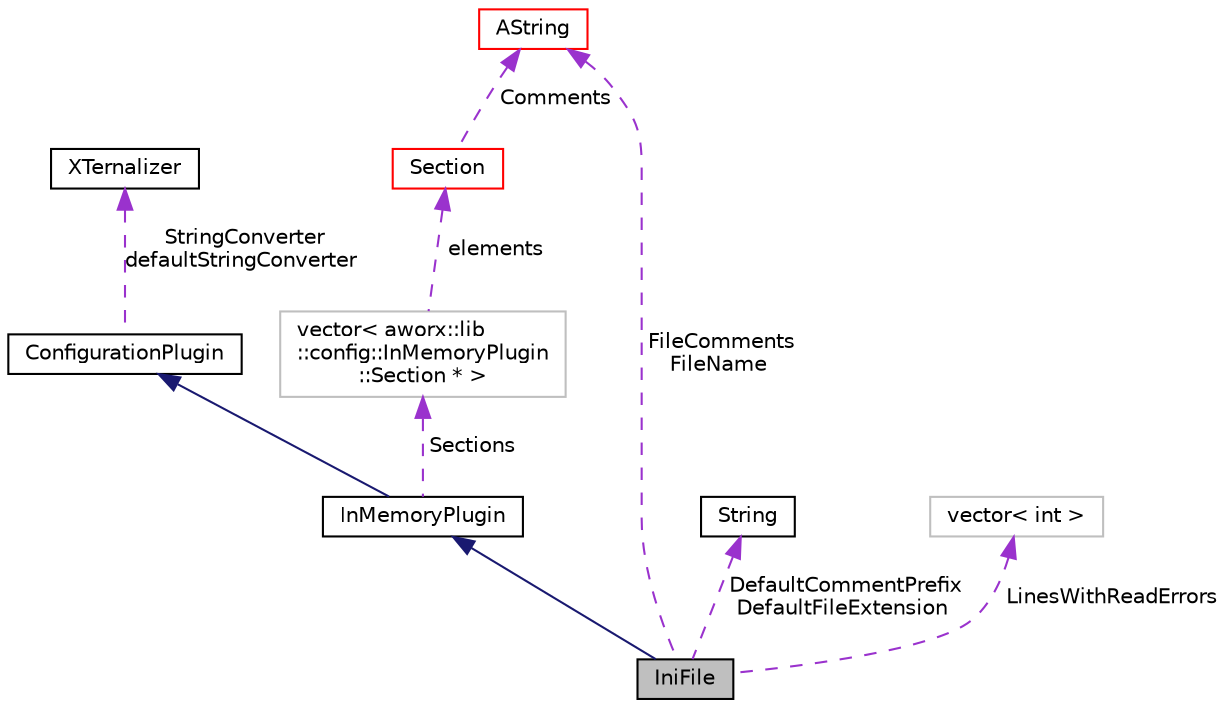 digraph "IniFile"
{
  edge [fontname="Helvetica",fontsize="10",labelfontname="Helvetica",labelfontsize="10"];
  node [fontname="Helvetica",fontsize="10",shape=record];
  Node1 [label="IniFile",height=0.2,width=0.4,color="black", fillcolor="grey75", style="filled", fontcolor="black"];
  Node2 -> Node1 [dir="back",color="midnightblue",fontsize="10",style="solid",fontname="Helvetica"];
  Node2 [label="InMemoryPlugin",height=0.2,width=0.4,color="black", fillcolor="white", style="filled",URL="$classaworx_1_1lib_1_1config_1_1InMemoryPlugin.html"];
  Node3 -> Node2 [dir="back",color="midnightblue",fontsize="10",style="solid",fontname="Helvetica"];
  Node3 [label="ConfigurationPlugin",height=0.2,width=0.4,color="black", fillcolor="white", style="filled",URL="$classaworx_1_1lib_1_1config_1_1ConfigurationPlugin.html"];
  Node4 -> Node3 [dir="back",color="darkorchid3",fontsize="10",style="dashed",label=" StringConverter\ndefaultStringConverter" ,fontname="Helvetica"];
  Node4 [label="XTernalizer",height=0.2,width=0.4,color="black", fillcolor="white", style="filled",URL="$classaworx_1_1lib_1_1config_1_1XTernalizer.html"];
  Node5 -> Node2 [dir="back",color="darkorchid3",fontsize="10",style="dashed",label=" Sections" ,fontname="Helvetica"];
  Node5 [label="vector\< aworx::lib\l::config::InMemoryPlugin\l::Section * \>",height=0.2,width=0.4,color="grey75", fillcolor="white", style="filled"];
  Node6 -> Node5 [dir="back",color="darkorchid3",fontsize="10",style="dashed",label=" elements" ,fontname="Helvetica"];
  Node6 [label="Section",height=0.2,width=0.4,color="red", fillcolor="white", style="filled",URL="$classaworx_1_1lib_1_1config_1_1InMemoryPlugin_1_1Section.html"];
  Node7 -> Node6 [dir="back",color="darkorchid3",fontsize="10",style="dashed",label=" Comments" ,fontname="Helvetica"];
  Node7 [label="AString",height=0.2,width=0.4,color="red", fillcolor="white", style="filled",URL="$classaworx_1_1lib_1_1strings_1_1AString.html"];
  Node8 -> Node1 [dir="back",color="darkorchid3",fontsize="10",style="dashed",label=" DefaultCommentPrefix\nDefaultFileExtension" ,fontname="Helvetica"];
  Node8 [label="String",height=0.2,width=0.4,color="black", fillcolor="white", style="filled",URL="$classaworx_1_1lib_1_1strings_1_1String.html"];
  Node7 -> Node1 [dir="back",color="darkorchid3",fontsize="10",style="dashed",label=" FileComments\nFileName" ,fontname="Helvetica"];
  Node9 -> Node1 [dir="back",color="darkorchid3",fontsize="10",style="dashed",label=" LinesWithReadErrors" ,fontname="Helvetica"];
  Node9 [label="vector\< int \>",height=0.2,width=0.4,color="grey75", fillcolor="white", style="filled"];
}
